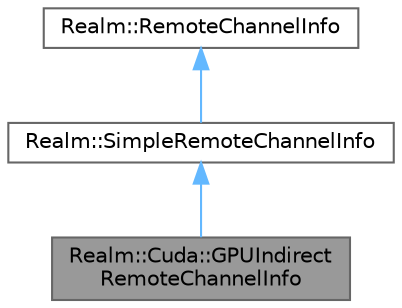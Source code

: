 digraph "Realm::Cuda::GPUIndirectRemoteChannelInfo"
{
 // LATEX_PDF_SIZE
  bgcolor="transparent";
  edge [fontname=Helvetica,fontsize=10,labelfontname=Helvetica,labelfontsize=10];
  node [fontname=Helvetica,fontsize=10,shape=box,height=0.2,width=0.4];
  Node1 [id="Node000001",label="Realm::Cuda::GPUIndirect\lRemoteChannelInfo",height=0.2,width=0.4,color="gray40", fillcolor="grey60", style="filled", fontcolor="black",tooltip=" "];
  Node2 -> Node1 [id="edge1_Node000001_Node000002",dir="back",color="steelblue1",style="solid",tooltip=" "];
  Node2 [id="Node000002",label="Realm::SimpleRemoteChannelInfo",height=0.2,width=0.4,color="gray40", fillcolor="white", style="filled",URL="$classRealm_1_1SimpleRemoteChannelInfo.html",tooltip=" "];
  Node3 -> Node2 [id="edge2_Node000002_Node000003",dir="back",color="steelblue1",style="solid",tooltip=" "];
  Node3 [id="Node000003",label="Realm::RemoteChannelInfo",height=0.2,width=0.4,color="gray40", fillcolor="white", style="filled",URL="$classRealm_1_1RemoteChannelInfo.html",tooltip=" "];
}
